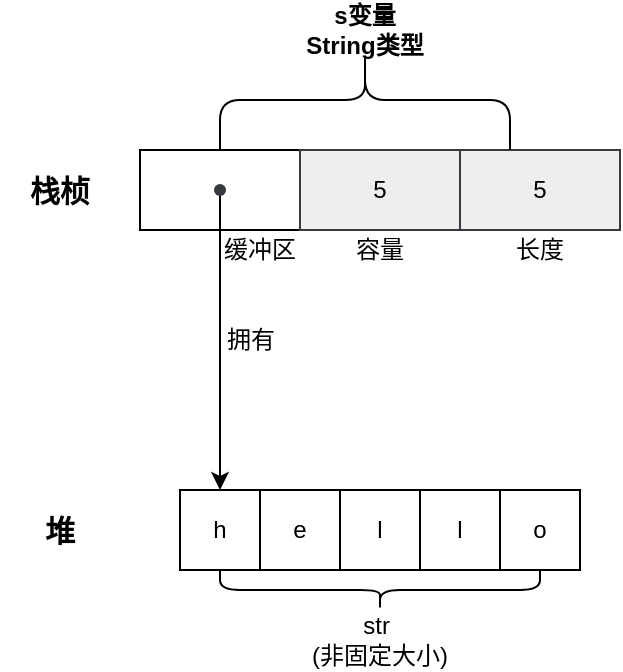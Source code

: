 <mxfile version="24.0.7" type="device">
  <diagram name="第 1 页" id="n9D54emt0kach4g6EPNV">
    <mxGraphModel dx="734" dy="396" grid="1" gridSize="10" guides="1" tooltips="1" connect="1" arrows="1" fold="1" page="1" pageScale="1" pageWidth="3300" pageHeight="4681" math="0" shadow="0">
      <root>
        <mxCell id="0" />
        <mxCell id="1" parent="0" />
        <mxCell id="ZMjJjni6RbTrYaw7RHLS-4" value="" style="rounded=0;whiteSpace=wrap;html=1;" parent="1" vertex="1">
          <mxGeometry x="250" y="120" width="80" height="40" as="geometry" />
        </mxCell>
        <mxCell id="ZMjJjni6RbTrYaw7RHLS-5" value="5" style="rounded=0;whiteSpace=wrap;html=1;fillColor=#eeeeee;strokeColor=#36393d;" parent="1" vertex="1">
          <mxGeometry x="330" y="120" width="80" height="40" as="geometry" />
        </mxCell>
        <mxCell id="ZMjJjni6RbTrYaw7RHLS-6" value="5" style="rounded=0;whiteSpace=wrap;html=1;fillColor=#eeeeee;strokeColor=#36393d;" parent="1" vertex="1">
          <mxGeometry x="410" y="120" width="80" height="40" as="geometry" />
        </mxCell>
        <mxCell id="ZMjJjni6RbTrYaw7RHLS-12" value="&lt;b&gt;&lt;font style=&quot;font-size: 15px;&quot;&gt;栈桢&lt;/font&gt;&lt;/b&gt;" style="text;html=1;strokeColor=none;fillColor=none;align=center;verticalAlign=middle;whiteSpace=wrap;rounded=0;" parent="1" vertex="1">
          <mxGeometry x="180" y="125" width="60" height="30" as="geometry" />
        </mxCell>
        <mxCell id="ZMjJjni6RbTrYaw7RHLS-13" value="h" style="rounded=0;whiteSpace=wrap;html=1;" parent="1" vertex="1">
          <mxGeometry x="270" y="290" width="40" height="40" as="geometry" />
        </mxCell>
        <mxCell id="ZMjJjni6RbTrYaw7RHLS-14" value="" style="endArrow=classic;html=1;rounded=0;entryX=0.5;entryY=0;entryDx=0;entryDy=0;" parent="1" source="ZMjJjni6RbTrYaw7RHLS-36" target="ZMjJjni6RbTrYaw7RHLS-13" edge="1">
          <mxGeometry width="50" height="50" relative="1" as="geometry">
            <mxPoint x="440" y="240" as="sourcePoint" />
            <mxPoint x="490" y="190" as="targetPoint" />
          </mxGeometry>
        </mxCell>
        <mxCell id="ZMjJjni6RbTrYaw7RHLS-15" value="拥有" style="text;html=1;align=center;verticalAlign=middle;resizable=0;points=[];autosize=1;strokeColor=none;fillColor=none;" parent="1" vertex="1">
          <mxGeometry x="280" y="200" width="50" height="30" as="geometry" />
        </mxCell>
        <mxCell id="ZMjJjni6RbTrYaw7RHLS-16" value="&lt;b&gt;&lt;font style=&quot;font-size: 15px;&quot;&gt;堆&lt;/font&gt;&lt;/b&gt;" style="text;html=1;strokeColor=none;fillColor=none;align=center;verticalAlign=middle;whiteSpace=wrap;rounded=0;" parent="1" vertex="1">
          <mxGeometry x="180" y="295" width="60" height="30" as="geometry" />
        </mxCell>
        <mxCell id="ZMjJjni6RbTrYaw7RHLS-17" value="" style="shape=curlyBracket;whiteSpace=wrap;html=1;rounded=1;labelPosition=left;verticalLabelPosition=middle;align=right;verticalAlign=middle;direction=south;" parent="1" vertex="1">
          <mxGeometry x="290" y="70" width="145" height="50" as="geometry" />
        </mxCell>
        <mxCell id="ZMjJjni6RbTrYaw7RHLS-18" value="" style="shape=curlyBracket;whiteSpace=wrap;html=1;rounded=1;flipH=1;labelPosition=right;verticalLabelPosition=middle;align=left;verticalAlign=middle;direction=north;" parent="1" vertex="1">
          <mxGeometry x="290" y="330" width="160" height="20" as="geometry" />
        </mxCell>
        <mxCell id="ZMjJjni6RbTrYaw7RHLS-21" value="e" style="rounded=0;whiteSpace=wrap;html=1;" parent="1" vertex="1">
          <mxGeometry x="310" y="290" width="40" height="40" as="geometry" />
        </mxCell>
        <mxCell id="ZMjJjni6RbTrYaw7RHLS-22" value="l" style="rounded=0;whiteSpace=wrap;html=1;" parent="1" vertex="1">
          <mxGeometry x="350" y="290" width="40" height="40" as="geometry" />
        </mxCell>
        <mxCell id="ZMjJjni6RbTrYaw7RHLS-23" value="l" style="rounded=0;whiteSpace=wrap;html=1;" parent="1" vertex="1">
          <mxGeometry x="390" y="290" width="40" height="40" as="geometry" />
        </mxCell>
        <mxCell id="ZMjJjni6RbTrYaw7RHLS-24" value="o" style="rounded=0;whiteSpace=wrap;html=1;" parent="1" vertex="1">
          <mxGeometry x="430" y="290" width="40" height="40" as="geometry" />
        </mxCell>
        <mxCell id="ZMjJjni6RbTrYaw7RHLS-29" value="容量" style="text;html=1;strokeColor=none;fillColor=none;align=center;verticalAlign=middle;whiteSpace=wrap;rounded=0;" parent="1" vertex="1">
          <mxGeometry x="340" y="155" width="60" height="30" as="geometry" />
        </mxCell>
        <mxCell id="ZMjJjni6RbTrYaw7RHLS-30" value="长度" style="text;html=1;strokeColor=none;fillColor=none;align=center;verticalAlign=middle;whiteSpace=wrap;rounded=0;" parent="1" vertex="1">
          <mxGeometry x="420" y="155" width="60" height="30" as="geometry" />
        </mxCell>
        <mxCell id="ZMjJjni6RbTrYaw7RHLS-31" value="str&amp;nbsp;&lt;br&gt;(非固定大小)" style="text;html=1;strokeColor=none;fillColor=none;align=center;verticalAlign=middle;whiteSpace=wrap;rounded=0;" parent="1" vertex="1">
          <mxGeometry x="320" y="350" width="100" height="30" as="geometry" />
        </mxCell>
        <mxCell id="ZMjJjni6RbTrYaw7RHLS-33" value="&lt;b&gt;s变量&lt;/b&gt;&lt;div&gt;&lt;b&gt;String类型&lt;/b&gt;&lt;/div&gt;" style="text;html=1;strokeColor=none;fillColor=none;align=center;verticalAlign=middle;whiteSpace=wrap;rounded=0;" parent="1" vertex="1">
          <mxGeometry x="319" y="45" width="87" height="30" as="geometry" />
        </mxCell>
        <mxCell id="ZMjJjni6RbTrYaw7RHLS-36" value="" style="shape=waypoint;sketch=0;fillStyle=solid;size=6;pointerEvents=1;points=[];fillColor=#eeeeee;resizable=0;rotatable=0;perimeter=centerPerimeter;snapToPoint=1;rounded=0;strokeColor=#36393d;" parent="1" vertex="1">
          <mxGeometry x="250" y="120" width="80" height="40" as="geometry" />
        </mxCell>
        <mxCell id="aAkPXNrkAzMFcHif4zE8-3" value="缓冲区" style="text;html=1;align=center;verticalAlign=middle;whiteSpace=wrap;rounded=0;" vertex="1" parent="1">
          <mxGeometry x="280" y="155" width="60" height="30" as="geometry" />
        </mxCell>
      </root>
    </mxGraphModel>
  </diagram>
</mxfile>
